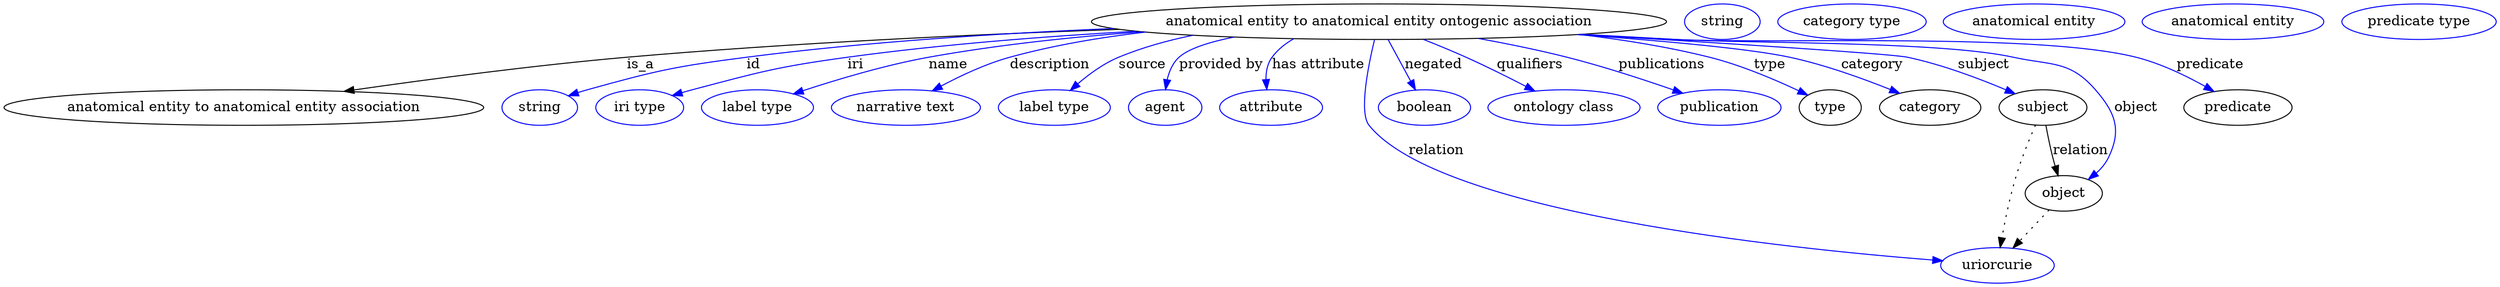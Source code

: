 digraph {
	graph [bb="0,0,2013,283"];
	node [label="\N"];
	"anatomical entity to anatomical entity ontogenic association"	[height=0.5,
		label="anatomical entity to anatomical entity ontogenic association",
		pos="1111.5,265",
		width=6.2106];
	"anatomical entity to anatomical entity association"	[height=0.5,
		pos="186.53,178",
		width=5.1815];
	"anatomical entity to anatomical entity ontogenic association" -> "anatomical entity to anatomical entity association"	[label=is_a,
		lp="507.53,221.5",
		pos="e,266.84,194.28 907.15,257.65 787.27,252.61 633.02,243.85 496.53,229 422.22,220.91 338.58,207.15 276.93,196.1"];
	id	[color=blue,
		height=0.5,
		label=string,
		pos="421.53,178",
		width=0.84854];
	"anatomical entity to anatomical entity ontogenic association" -> id	[color=blue,
		label=id,
		lp="603.03,221.5",
		pos="e,444.98,189.72 905.55,257.99 811.26,253.18 698.31,244.54 597.53,229 536.06,219.52 520.58,215.56 461.53,196 459.15,195.21 456.71,\
194.34 454.28,193.42",
		style=solid];
	iri	[color=blue,
		height=0.5,
		label="iri type",
		pos="506.53,178",
		width=1.011];
	"anatomical entity to anatomical entity ontogenic association" -> iri	[color=blue,
		label=iri,
		lp="688.03,221.5",
		pos="e,534.59,189.89 921.5,255.48 846.4,250.3 759.56,242.06 681.53,229 623.17,219.23 609.03,213.61 552.53,196 549.79,195.14 546.97,194.22 \
544.14,193.26",
		style=solid];
	name	[color=blue,
		height=0.5,
		label="label type",
		pos="606.53,178",
		width=1.2638];
	"anatomical entity to anatomical entity ontogenic association" -> name	[color=blue,
		label=name,
		lp="766.03,221.5",
		pos="e,636.27,191.66 927.96,254.68 870.68,249.52 807.59,241.48 750.53,229 714.23,221.06 674.42,206.78 645.87,195.51",
		style=solid];
	description	[color=blue,
		height=0.5,
		label="narrative text",
		pos="727.53,178",
		width=1.6068];
	"anatomical entity to anatomical entity ontogenic association" -> description	[color=blue,
		label=description,
		lp="850.03,221.5",
		pos="e,750.63,194.77 935.91,253.85 896.99,248.6 856.38,240.75 819.53,229 798.29,222.23 776.29,210.47 759.13,200.06",
		style=solid];
	source	[color=blue,
		height=0.5,
		label="label type",
		pos="848.53,178",
		width=1.2638];
	"anatomical entity to anatomical entity ontogenic association" -> source	[color=blue,
		label=source,
		lp="925.53,221.5",
		pos="e,862.93,195.12 974.04,250.75 951.18,245.66 928.21,238.65 907.53,229 893.76,222.58 880.64,212.06 870.28,202.33",
		style=solid];
	"provided by"	[color=blue,
		height=0.5,
		label=agent,
		pos="941.53,178",
		width=0.83048];
	"anatomical entity to anatomical entity ontogenic association" -> "provided by"	[color=blue,
		label="provided by",
		lp="988.53,221.5",
		pos="e,942.02,196.1 1007.6,248.97 984.4,243.78 964.14,237.17 955.53,229 949.21,223 945.67,214.4 943.71,206.02",
		style=solid];
	"has attribute"	[color=blue,
		height=0.5,
		label=attribute,
		pos="1029.5,178",
		width=1.1193];
	"anatomical entity to anatomical entity ontogenic association" -> "has attribute"	[color=blue,
		label="has attribute",
		lp="1064,221.5",
		pos="e,1025.5,196.13 1051.2,247.52 1043.1,242.8 1035.7,236.76 1030.5,229 1026.1,222.38 1024.7,214.09 1024.8,206.16",
		style=solid];
	relation	[color=blue,
		height=0.5,
		label=uriorcurie,
		pos="1647.5,18",
		width=1.2638];
	"anatomical entity to anatomical entity ontogenic association" -> relation	[color=blue,
		label=relation,
		lp="1181.5,134.5",
		pos="e,1604.3,23.977 1106.7,246.74 1101.6,224.17 1096.7,184.6 1116.5,160 1177,85.21 1471.6,40.765 1594,25.259",
		style=solid];
	negated	[color=blue,
		height=0.5,
		label=boolean,
		pos="1163.5,178",
		width=1.0652];
	"anatomical entity to anatomical entity ontogenic association" -> negated	[color=blue,
		label=negated,
		lp="1163,221.5",
		pos="e,1153.4,195.6 1122.1,246.8 1129.6,234.54 1139.8,217.87 1148.2,204.13",
		style=solid];
	qualifiers	[color=blue,
		height=0.5,
		label="ontology class",
		pos="1281.5,178",
		width=1.7151];
	"anatomical entity to anatomical entity ontogenic association" -> qualifiers	[color=blue,
		label=qualifiers,
		lp="1243,221.5",
		pos="e,1254.1,194.36 1149.8,247.23 1162.2,241.61 1176,235.19 1188.5,229 1207.4,219.66 1228,208.65 1245.1,199.34",
		style=solid];
	publications	[color=blue,
		height=0.5,
		label=publication,
		pos="1411.5,178",
		width=1.3902];
	"anatomical entity to anatomical entity ontogenic association" -> publications	[color=blue,
		label=publications,
		lp="1353,221.5",
		pos="e,1379.3,191.94 1194,248.26 1219.3,242.83 1247.2,236.26 1272.5,229 1305.7,219.48 1342.4,206.16 1369.7,195.67",
		style=solid];
	type	[height=0.5,
		pos="1506.5,178",
		width=0.75];
	"anatomical entity to anatomical entity ontogenic association" -> type	[color=blue,
		label=type,
		lp="1445.5,221.5",
		pos="e,1486.2,189.96 1266.4,252 1307.2,246.83 1350.9,239.46 1390.5,229 1421.1,220.92 1454.1,206.05 1477.1,194.62",
		style=solid];
	category	[height=0.5,
		pos="1592.5,178",
		width=1.1374];
	"anatomical entity to anatomical entity ontogenic association" -> category	[color=blue,
		label=category,
		lp="1533,221.5",
		pos="e,1565.6,191.7 1270,252.24 1344.8,245.85 1425.4,237.53 1461.5,229 1494.5,221.2 1530.4,207.1 1556.2,195.86",
		style=solid];
	subject	[height=0.5,
		pos="1687.5,178",
		width=0.99297];
	"anatomical entity to anatomical entity ontogenic association" -> subject	[color=blue,
		label=subject,
		lp="1627,221.5",
		pos="e,1662.9,191.23 1269.4,252.24 1395.8,242.73 1553.3,230.67 1560.5,229 1593.3,221.45 1628.7,206.91 1653.9,195.45",
		style=solid];
	object	[height=0.5,
		pos="1707.5,91",
		width=0.9027];
	"anatomical entity to anatomical entity ontogenic association" -> object	[color=blue,
		label=object,
		lp="1767.5,178",
		pos="e,1727.3,105.43 1268.8,252.17 1293.8,250.38 1319.4,248.59 1343.5,247 1479.9,238.01 1517.2,258.91 1650.5,229 1688.9,220.4 1707.1,\
225.96 1732.5,196 1752.7,172.26 1756.8,155.59 1744.5,127 1742.3,121.72 1738.8,116.87 1734.8,112.56",
		style=solid];
	predicate	[height=0.5,
		pos="1854.5,178",
		width=1.1916];
	"anatomical entity to anatomical entity ontogenic association" -> predicate	[color=blue,
		label=predicate,
		lp="1831.5,221.5",
		pos="e,1835.9,194.36 1266.2,251.99 1292,250.18 1318.5,248.44 1343.5,247 1439,241.5 1682.1,257.03 1773.5,229 1793.1,223.01 1812.7,211.13 \
1827.7,200.45",
		style=solid];
	association_type	[color=blue,
		height=0.5,
		label=string,
		pos="1383.5,265",
		width=0.84854];
	association_category	[color=blue,
		height=0.5,
		label="category type",
		pos="1490.5,265",
		width=1.6249];
	subject -> relation	[pos="e,1650.6,36.027 1681.8,160.08 1677.3,146.39 1671.1,126.58 1666.5,109 1661.1,88.036 1656.1,64.025 1652.6,46.079",
		style=dotted];
	subject -> object	[label=relation,
		lp="1719.5,134.5",
		pos="e,1703.6,108.89 1691.6,159.8 1694.3,148.09 1698,132.34 1701.2,118.97"];
	"anatomical entity to anatomical entity ontogenic association_subject"	[color=blue,
		height=0.5,
		label="anatomical entity",
		pos="1639.5,265",
		width=2.004];
	object -> relation	[pos="e,1661.2,35.205 1694.2,74.243 1686.5,65.088 1676.6,53.364 1667.9,43.074",
		style=dotted];
	"anatomical entity to anatomical entity ontogenic association_object"	[color=blue,
		height=0.5,
		label="anatomical entity",
		pos="1801.5,265",
		width=2.004];
	"anatomical entity to anatomical entity ontogenic association_predicate"	[color=blue,
		height=0.5,
		label="predicate type",
		pos="1952.5,265",
		width=1.679];
}
